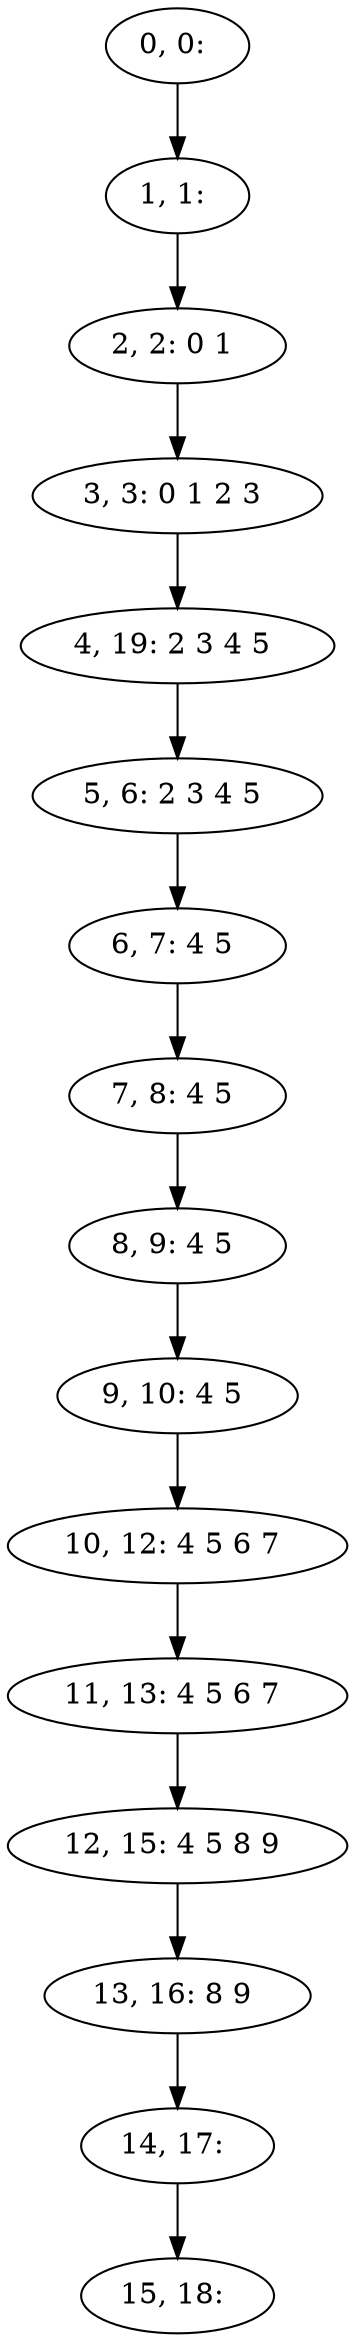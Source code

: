 digraph G {
0[label="0, 0: "];
1[label="1, 1: "];
2[label="2, 2: 0 1 "];
3[label="3, 3: 0 1 2 3 "];
4[label="4, 19: 2 3 4 5 "];
5[label="5, 6: 2 3 4 5 "];
6[label="6, 7: 4 5 "];
7[label="7, 8: 4 5 "];
8[label="8, 9: 4 5 "];
9[label="9, 10: 4 5 "];
10[label="10, 12: 4 5 6 7 "];
11[label="11, 13: 4 5 6 7 "];
12[label="12, 15: 4 5 8 9 "];
13[label="13, 16: 8 9 "];
14[label="14, 17: "];
15[label="15, 18: "];
0->1 ;
1->2 ;
2->3 ;
3->4 ;
4->5 ;
5->6 ;
6->7 ;
7->8 ;
8->9 ;
9->10 ;
10->11 ;
11->12 ;
12->13 ;
13->14 ;
14->15 ;
}
